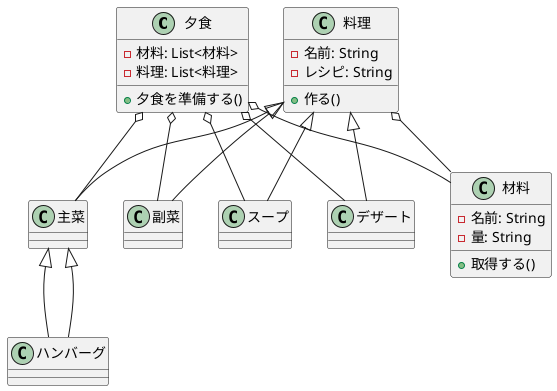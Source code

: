 @startuml メインを作る依存関係図
class 夕食 {
  -材料: List<材料>
  -料理: List<料理>
  +夕食を準備する()
}

class 材料 {
  -名前: String
  -量: String
  +取得する()
}

class 料理 {
  -名前: String
  -レシピ: String
  +作る()
}

class 主菜 extends 料理 {
}

class ハンバーグ extends 主菜 {
}

class 副菜 extends 料理 {
}

class スープ extends 料理 {
}

class デザート extends 料理 {
}

夕食 o-- 材料
夕食 o-- 主菜
夕食 o-- 副菜
夕食 o-- スープ
夕食 o-- デザート
料理 o-- 材料
主菜 <|-- ハンバーグ
@enduml
